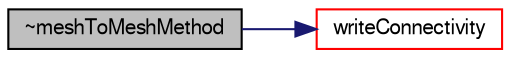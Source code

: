 digraph "~meshToMeshMethod"
{
  bgcolor="transparent";
  edge [fontname="FreeSans",fontsize="10",labelfontname="FreeSans",labelfontsize="10"];
  node [fontname="FreeSans",fontsize="10",shape=record];
  rankdir="LR";
  Node11 [label="~meshToMeshMethod",height=0.2,width=0.4,color="black", fillcolor="grey75", style="filled", fontcolor="black"];
  Node11 -> Node12 [color="midnightblue",fontsize="10",style="solid",fontname="FreeSans"];
  Node12 [label="writeConnectivity",height=0.2,width=0.4,color="red",URL="$a29250.html#a43673ae152d43cec8203797a764b06d1",tooltip="Write the connectivity (debugging) "];
}
